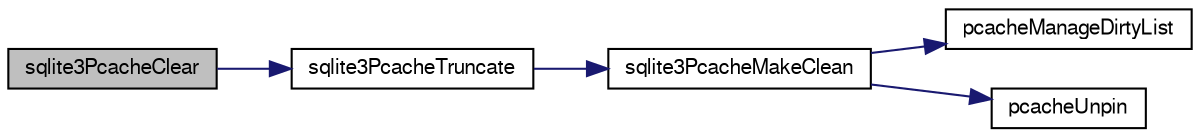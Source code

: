 digraph "sqlite3PcacheClear"
{
  edge [fontname="FreeSans",fontsize="10",labelfontname="FreeSans",labelfontsize="10"];
  node [fontname="FreeSans",fontsize="10",shape=record];
  rankdir="LR";
  Node650546 [label="sqlite3PcacheClear",height=0.2,width=0.4,color="black", fillcolor="grey75", style="filled", fontcolor="black"];
  Node650546 -> Node650547 [color="midnightblue",fontsize="10",style="solid",fontname="FreeSans"];
  Node650547 [label="sqlite3PcacheTruncate",height=0.2,width=0.4,color="black", fillcolor="white", style="filled",URL="$sqlite3_8c.html#aa25da46a83609c408a14977a087af782"];
  Node650547 -> Node650548 [color="midnightblue",fontsize="10",style="solid",fontname="FreeSans"];
  Node650548 [label="sqlite3PcacheMakeClean",height=0.2,width=0.4,color="black", fillcolor="white", style="filled",URL="$sqlite3_8c.html#ac00d8abc5cdfaa4da090c03d2b24711c"];
  Node650548 -> Node650549 [color="midnightblue",fontsize="10",style="solid",fontname="FreeSans"];
  Node650549 [label="pcacheManageDirtyList",height=0.2,width=0.4,color="black", fillcolor="white", style="filled",URL="$sqlite3_8c.html#aae9bc2ddff700c30e5f9c80d531d6acc"];
  Node650548 -> Node650550 [color="midnightblue",fontsize="10",style="solid",fontname="FreeSans"];
  Node650550 [label="pcacheUnpin",height=0.2,width=0.4,color="black", fillcolor="white", style="filled",URL="$sqlite3_8c.html#a76530dde0f26366c0614d713daf9859c"];
}
